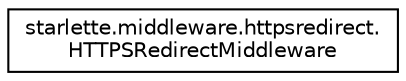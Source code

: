 digraph "Graphical Class Hierarchy"
{
 // LATEX_PDF_SIZE
  edge [fontname="Helvetica",fontsize="10",labelfontname="Helvetica",labelfontsize="10"];
  node [fontname="Helvetica",fontsize="10",shape=record];
  rankdir="LR";
  Node0 [label="starlette.middleware.httpsredirect.\lHTTPSRedirectMiddleware",height=0.2,width=0.4,color="black", fillcolor="white", style="filled",URL="$classstarlette_1_1middleware_1_1httpsredirect_1_1HTTPSRedirectMiddleware.html",tooltip=" "];
}
